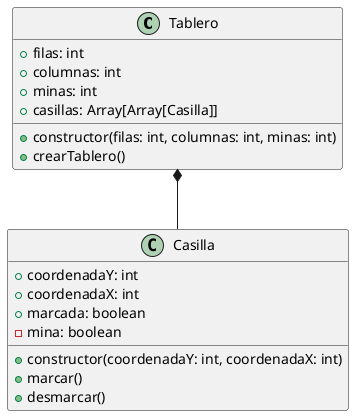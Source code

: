 @startuml clases

class Tablero {
    + filas: int
    + columnas: int
    + minas: int
    + casillas: Array[Array[Casilla]]
    + constructor(filas: int, columnas: int, minas: int)
    + crearTablero()
}

class Casilla {
    + coordenadaY: int
    + coordenadaX: int
    + marcada: boolean
    - mina: boolean

    
    + constructor(coordenadaY: int, coordenadaX: int)
    + marcar()
    + desmarcar()
}




Tablero *-- Casilla
@enduml